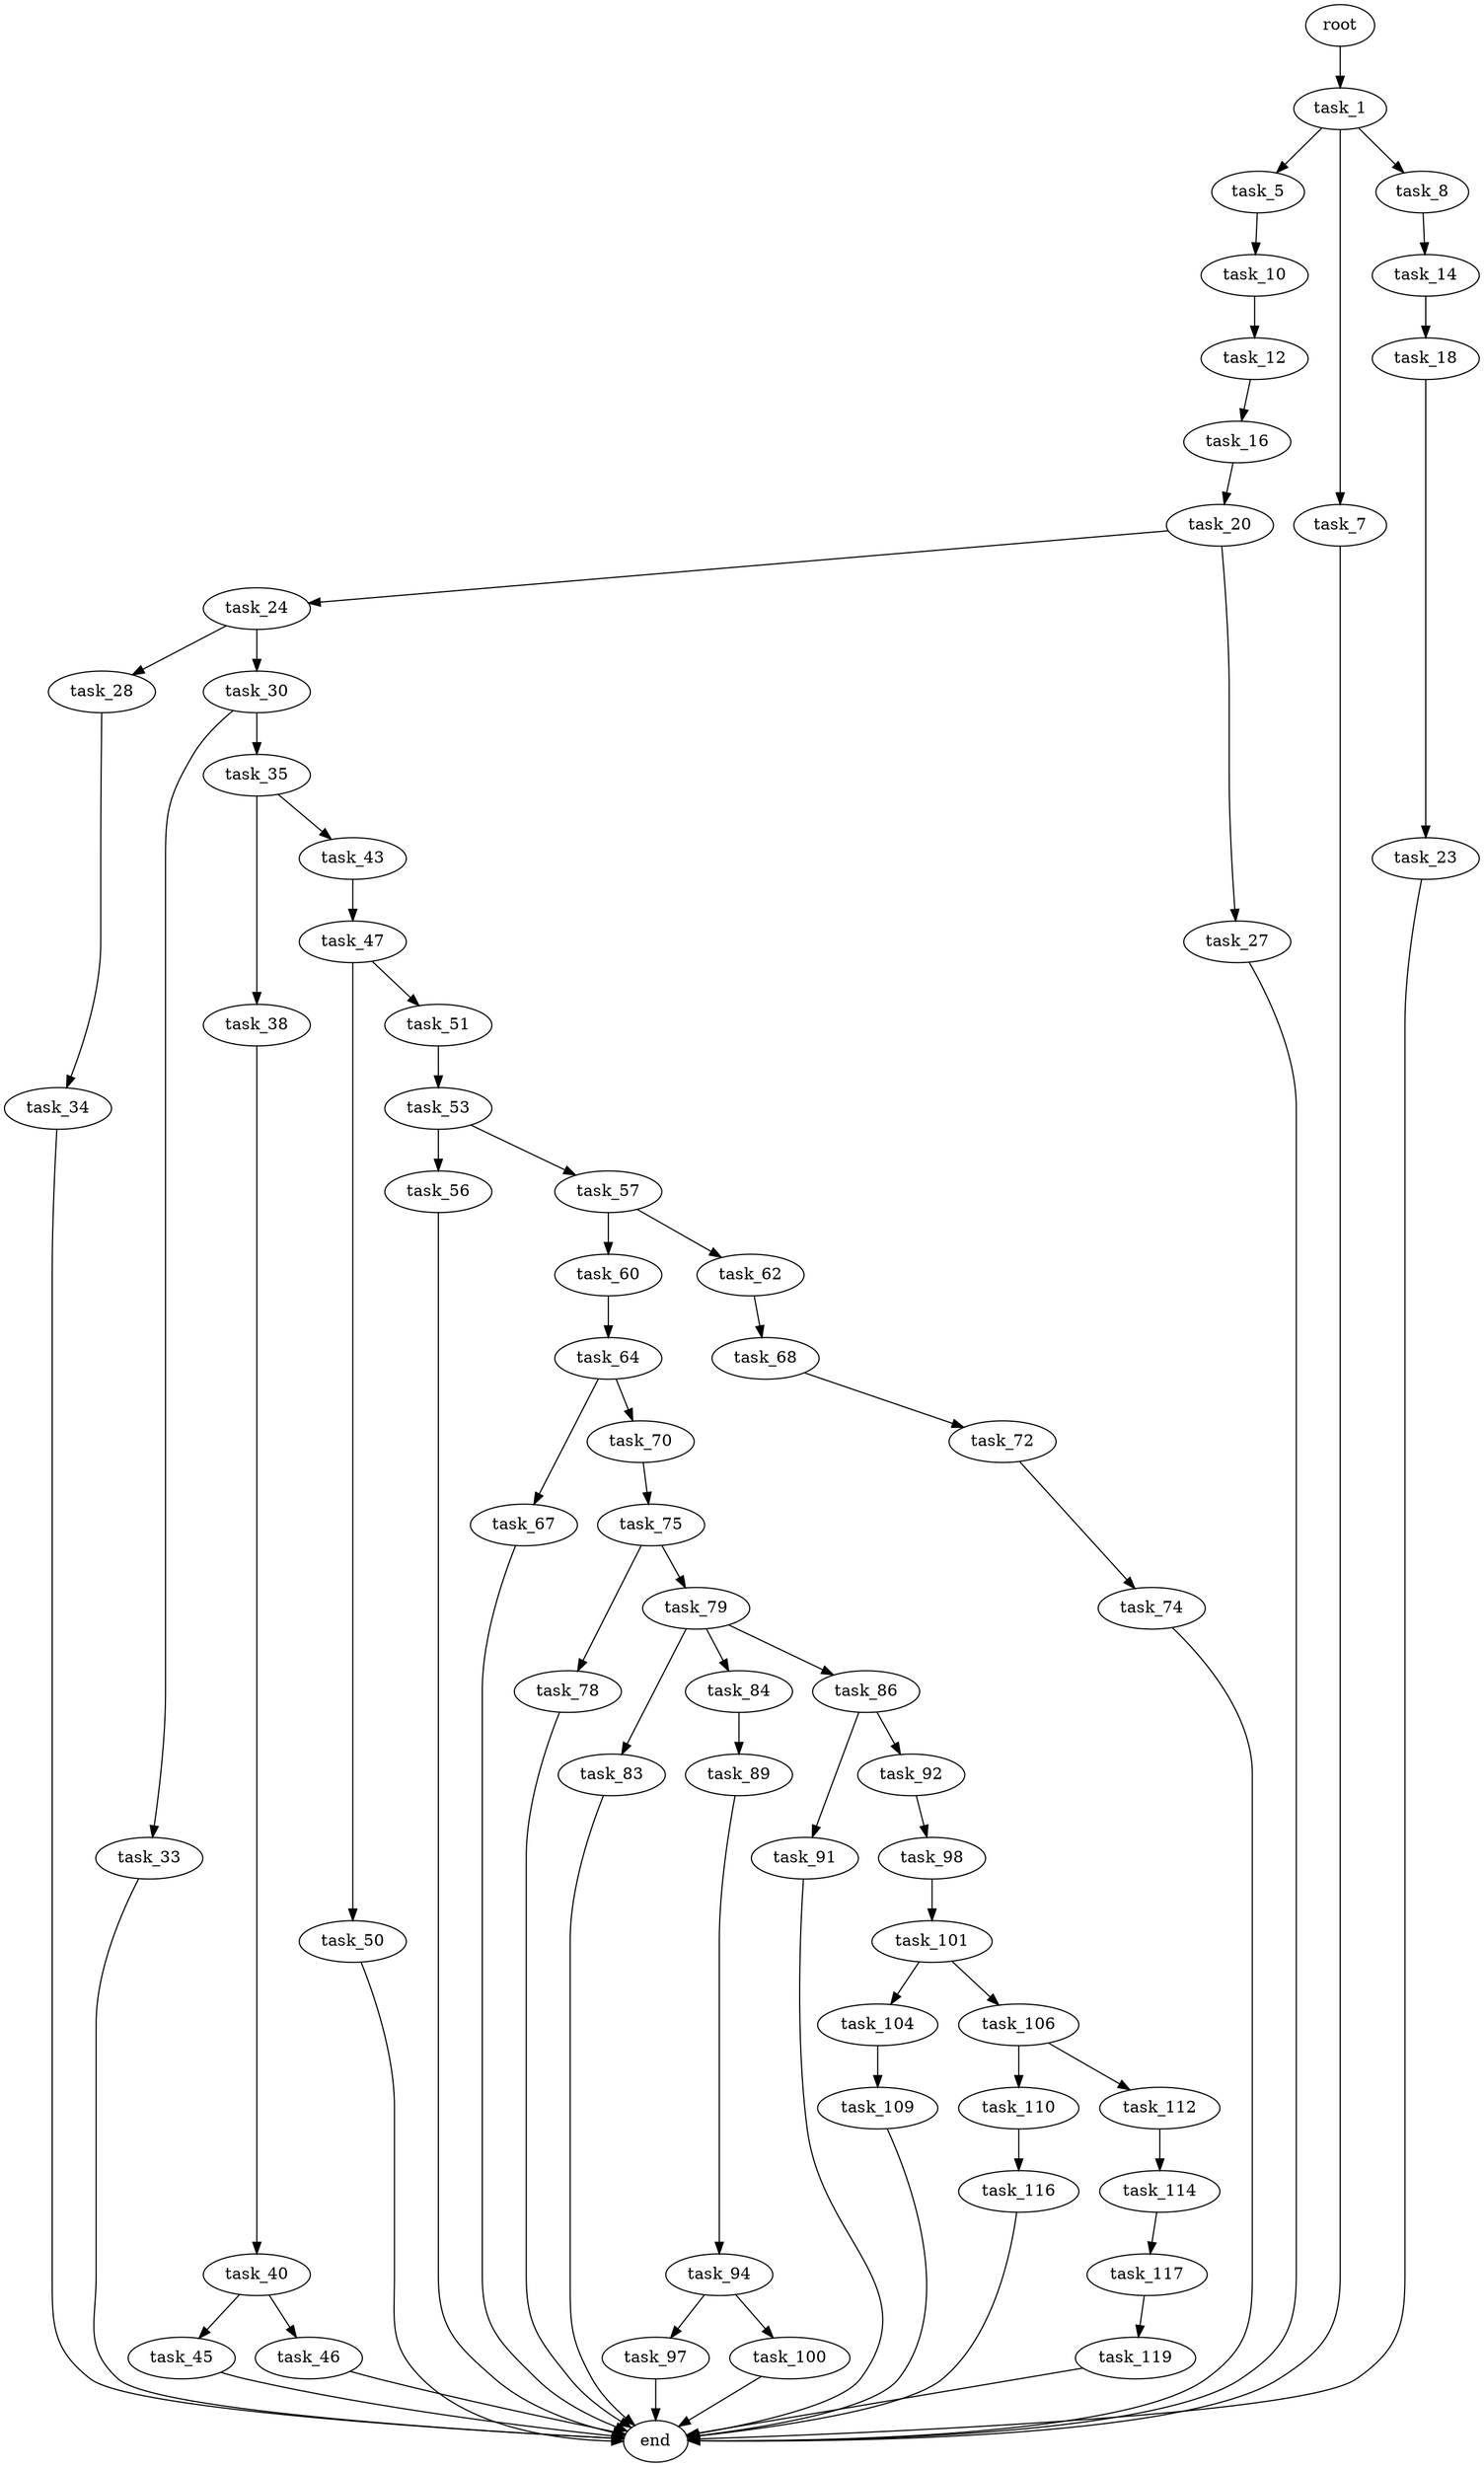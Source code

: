 digraph G {
  root [size="0.000000"];
  task_1 [size="3940607671.000000"];
  task_5 [size="820240023.000000"];
  task_7 [size="68719476736.000000"];
  task_8 [size="549755813888.000000"];
  task_10 [size="368293445632.000000"];
  task_12 [size="111447060856.000000"];
  task_14 [size="23538701046.000000"];
  task_16 [size="619669322087.000000"];
  task_18 [size="254027218331.000000"];
  task_20 [size="440731060429.000000"];
  task_23 [size="7102676723.000000"];
  task_24 [size="1430501006.000000"];
  task_27 [size="8589934592.000000"];
  task_28 [size="140942741322.000000"];
  task_30 [size="134217728000.000000"];
  task_33 [size="68719476736.000000"];
  task_34 [size="368526496174.000000"];
  task_35 [size="1826775087.000000"];
  task_38 [size="235188253621.000000"];
  task_40 [size="368293445632.000000"];
  task_43 [size="28991029248.000000"];
  task_45 [size="18458196687.000000"];
  task_46 [size="68719476736.000000"];
  task_47 [size="1163423312432.000000"];
  task_50 [size="29068909059.000000"];
  task_51 [size="6523254606.000000"];
  task_53 [size="31895094248.000000"];
  task_56 [size="368293445632.000000"];
  task_57 [size="25772270556.000000"];
  task_60 [size="183605604014.000000"];
  task_62 [size="8589934592.000000"];
  task_64 [size="15295543442.000000"];
  task_67 [size="549755813888.000000"];
  task_68 [size="20229839793.000000"];
  task_70 [size="349640816323.000000"];
  task_72 [size="782757789696.000000"];
  task_74 [size="476678016711.000000"];
  task_75 [size="134217728000.000000"];
  task_78 [size="134217728000.000000"];
  task_79 [size="58057330447.000000"];
  task_83 [size="123871233324.000000"];
  task_84 [size="357433609285.000000"];
  task_86 [size="2459956360.000000"];
  task_89 [size="8589934592.000000"];
  task_91 [size="549755813888.000000"];
  task_92 [size="244939808089.000000"];
  task_94 [size="23500716391.000000"];
  task_97 [size="5746302806.000000"];
  task_98 [size="134217728000.000000"];
  task_100 [size="79914946168.000000"];
  task_101 [size="231928233984.000000"];
  task_104 [size="3922221274.000000"];
  task_106 [size="68719476736.000000"];
  task_109 [size="28991029248.000000"];
  task_110 [size="4792324762.000000"];
  task_112 [size="39643576463.000000"];
  task_114 [size="368293445632.000000"];
  task_116 [size="5048233390.000000"];
  task_117 [size="696091720.000000"];
  task_119 [size="2553137630.000000"];
  end [size="0.000000"];

  root -> task_1 [size="1.000000"];
  task_1 -> task_5 [size="75497472.000000"];
  task_1 -> task_7 [size="75497472.000000"];
  task_1 -> task_8 [size="75497472.000000"];
  task_5 -> task_10 [size="33554432.000000"];
  task_7 -> end [size="1.000000"];
  task_8 -> task_14 [size="536870912.000000"];
  task_10 -> task_12 [size="411041792.000000"];
  task_12 -> task_16 [size="75497472.000000"];
  task_14 -> task_18 [size="33554432.000000"];
  task_16 -> task_20 [size="411041792.000000"];
  task_18 -> task_23 [size="838860800.000000"];
  task_20 -> task_24 [size="536870912.000000"];
  task_20 -> task_27 [size="536870912.000000"];
  task_23 -> end [size="1.000000"];
  task_24 -> task_28 [size="75497472.000000"];
  task_24 -> task_30 [size="75497472.000000"];
  task_27 -> end [size="1.000000"];
  task_28 -> task_34 [size="134217728.000000"];
  task_30 -> task_33 [size="209715200.000000"];
  task_30 -> task_35 [size="209715200.000000"];
  task_33 -> end [size="1.000000"];
  task_34 -> end [size="1.000000"];
  task_35 -> task_38 [size="33554432.000000"];
  task_35 -> task_43 [size="33554432.000000"];
  task_38 -> task_40 [size="209715200.000000"];
  task_40 -> task_45 [size="411041792.000000"];
  task_40 -> task_46 [size="411041792.000000"];
  task_43 -> task_47 [size="75497472.000000"];
  task_45 -> end [size="1.000000"];
  task_46 -> end [size="1.000000"];
  task_47 -> task_50 [size="838860800.000000"];
  task_47 -> task_51 [size="838860800.000000"];
  task_50 -> end [size="1.000000"];
  task_51 -> task_53 [size="536870912.000000"];
  task_53 -> task_56 [size="75497472.000000"];
  task_53 -> task_57 [size="75497472.000000"];
  task_56 -> end [size="1.000000"];
  task_57 -> task_60 [size="411041792.000000"];
  task_57 -> task_62 [size="411041792.000000"];
  task_60 -> task_64 [size="679477248.000000"];
  task_62 -> task_68 [size="33554432.000000"];
  task_64 -> task_67 [size="536870912.000000"];
  task_64 -> task_70 [size="536870912.000000"];
  task_67 -> end [size="1.000000"];
  task_68 -> task_72 [size="411041792.000000"];
  task_70 -> task_75 [size="411041792.000000"];
  task_72 -> task_74 [size="679477248.000000"];
  task_74 -> end [size="1.000000"];
  task_75 -> task_78 [size="209715200.000000"];
  task_75 -> task_79 [size="209715200.000000"];
  task_78 -> end [size="1.000000"];
  task_79 -> task_83 [size="134217728.000000"];
  task_79 -> task_84 [size="134217728.000000"];
  task_79 -> task_86 [size="134217728.000000"];
  task_83 -> end [size="1.000000"];
  task_84 -> task_89 [size="301989888.000000"];
  task_86 -> task_91 [size="134217728.000000"];
  task_86 -> task_92 [size="134217728.000000"];
  task_89 -> task_94 [size="33554432.000000"];
  task_91 -> end [size="1.000000"];
  task_92 -> task_98 [size="301989888.000000"];
  task_94 -> task_97 [size="679477248.000000"];
  task_94 -> task_100 [size="679477248.000000"];
  task_97 -> end [size="1.000000"];
  task_98 -> task_101 [size="209715200.000000"];
  task_100 -> end [size="1.000000"];
  task_101 -> task_104 [size="301989888.000000"];
  task_101 -> task_106 [size="301989888.000000"];
  task_104 -> task_109 [size="301989888.000000"];
  task_106 -> task_110 [size="134217728.000000"];
  task_106 -> task_112 [size="134217728.000000"];
  task_109 -> end [size="1.000000"];
  task_110 -> task_116 [size="134217728.000000"];
  task_112 -> task_114 [size="75497472.000000"];
  task_114 -> task_117 [size="411041792.000000"];
  task_116 -> end [size="1.000000"];
  task_117 -> task_119 [size="33554432.000000"];
  task_119 -> end [size="1.000000"];
}
